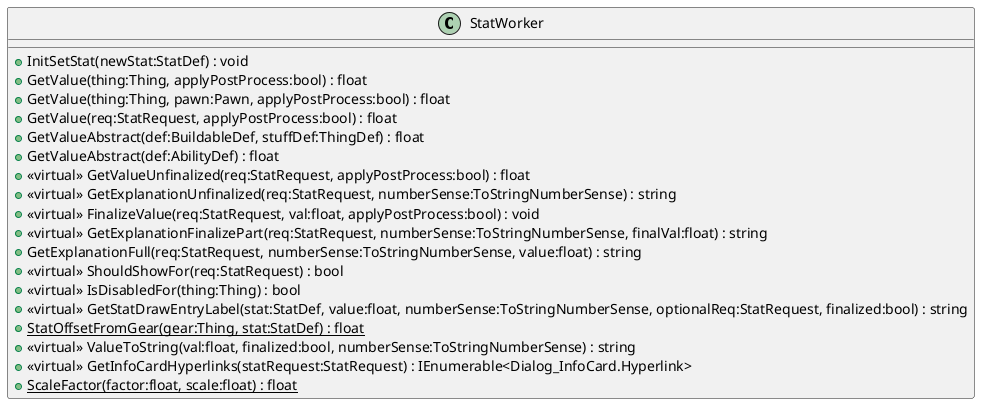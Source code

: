 @startuml
class StatWorker {
    + InitSetStat(newStat:StatDef) : void
    + GetValue(thing:Thing, applyPostProcess:bool) : float
    + GetValue(thing:Thing, pawn:Pawn, applyPostProcess:bool) : float
    + GetValue(req:StatRequest, applyPostProcess:bool) : float
    + GetValueAbstract(def:BuildableDef, stuffDef:ThingDef) : float
    + GetValueAbstract(def:AbilityDef) : float
    + <<virtual>> GetValueUnfinalized(req:StatRequest, applyPostProcess:bool) : float
    + <<virtual>> GetExplanationUnfinalized(req:StatRequest, numberSense:ToStringNumberSense) : string
    + <<virtual>> FinalizeValue(req:StatRequest, val:float, applyPostProcess:bool) : void
    + <<virtual>> GetExplanationFinalizePart(req:StatRequest, numberSense:ToStringNumberSense, finalVal:float) : string
    + GetExplanationFull(req:StatRequest, numberSense:ToStringNumberSense, value:float) : string
    + <<virtual>> ShouldShowFor(req:StatRequest) : bool
    + <<virtual>> IsDisabledFor(thing:Thing) : bool
    + <<virtual>> GetStatDrawEntryLabel(stat:StatDef, value:float, numberSense:ToStringNumberSense, optionalReq:StatRequest, finalized:bool) : string
    + {static} StatOffsetFromGear(gear:Thing, stat:StatDef) : float
    + <<virtual>> ValueToString(val:float, finalized:bool, numberSense:ToStringNumberSense) : string
    + <<virtual>> GetInfoCardHyperlinks(statRequest:StatRequest) : IEnumerable<Dialog_InfoCard.Hyperlink>
    + {static} ScaleFactor(factor:float, scale:float) : float
}
@enduml
